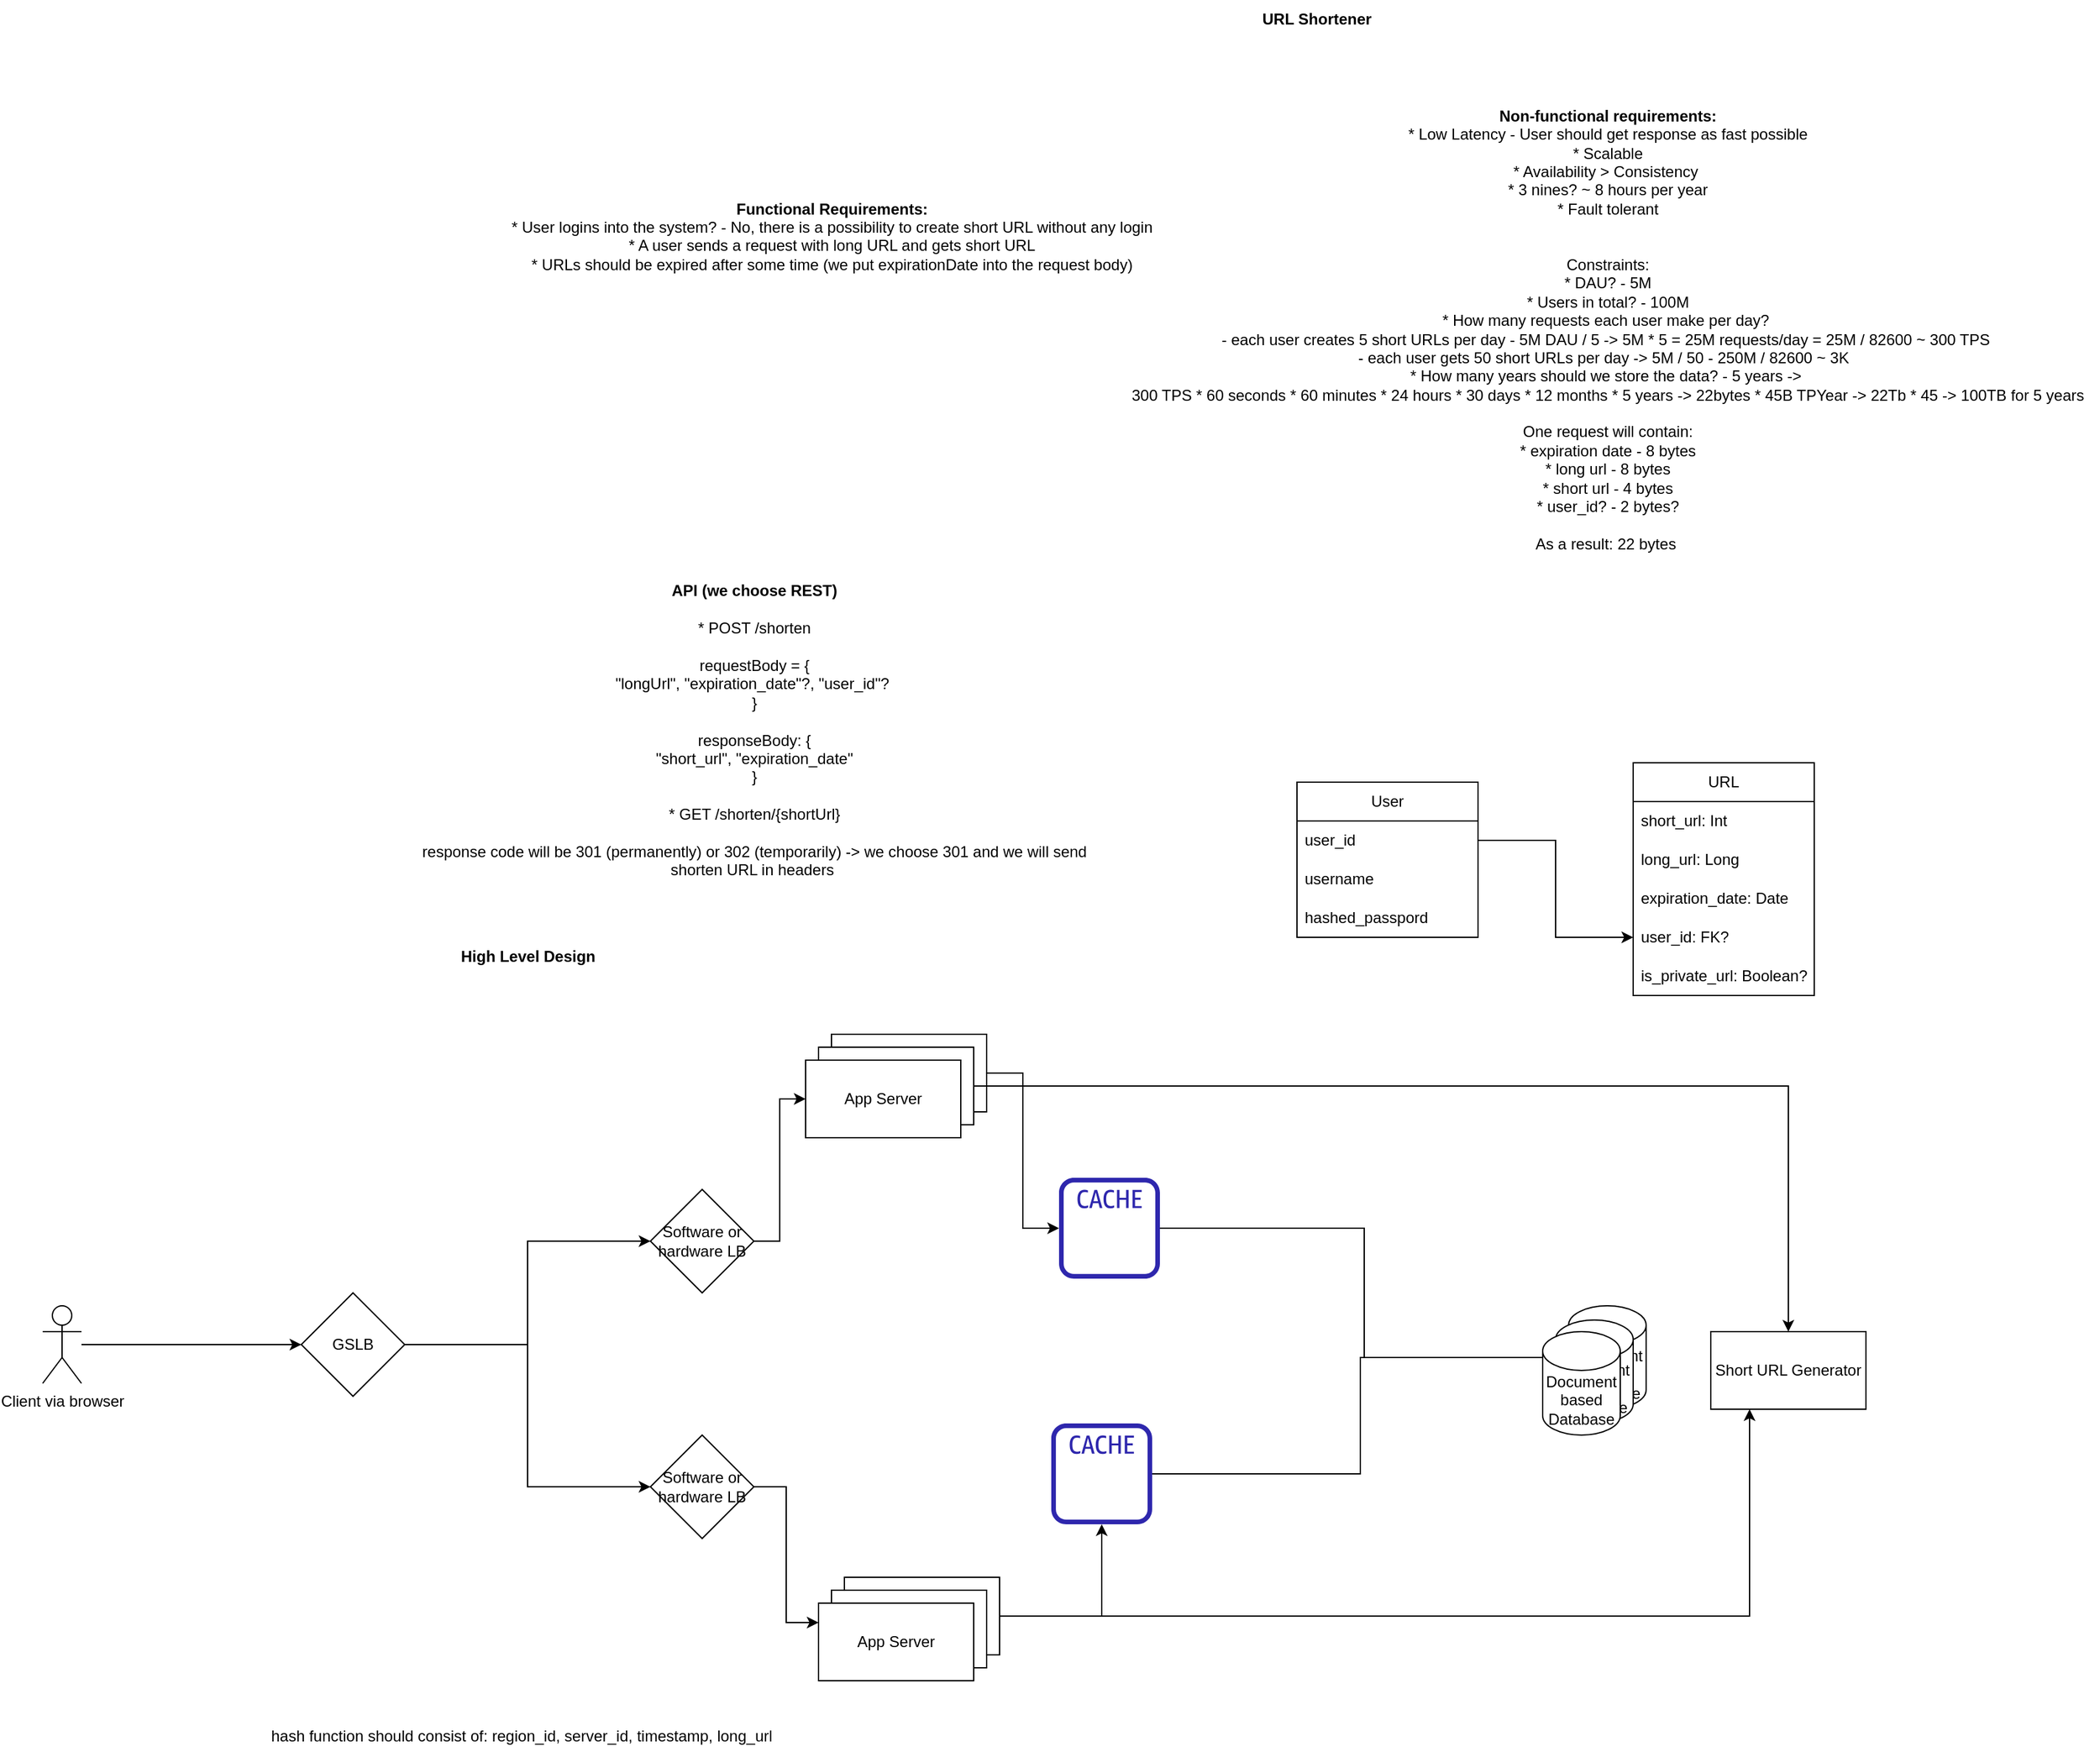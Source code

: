 <mxfile version="21.2.3" type="github">
  <diagram name="Page-1" id="7oC8esP51tHyWvmBuMXx">
    <mxGraphModel dx="2261" dy="1973" grid="1" gridSize="10" guides="1" tooltips="1" connect="1" arrows="1" fold="1" page="1" pageScale="1" pageWidth="827" pageHeight="1169" math="0" shadow="0">
      <root>
        <mxCell id="0" />
        <mxCell id="1" parent="0" />
        <mxCell id="bqKWf17iVh_gCe3MoGTp-11" value="URL" style="swimlane;fontStyle=0;childLayout=stackLayout;horizontal=1;startSize=30;horizontalStack=0;resizeParent=1;resizeParentMax=0;resizeLast=0;collapsible=1;marginBottom=0;whiteSpace=wrap;html=1;" vertex="1" parent="1">
          <mxGeometry x="630" y="490" width="140" height="180" as="geometry" />
        </mxCell>
        <mxCell id="bqKWf17iVh_gCe3MoGTp-12" value="short_url: Int" style="text;strokeColor=none;fillColor=none;align=left;verticalAlign=middle;spacingLeft=4;spacingRight=4;overflow=hidden;points=[[0,0.5],[1,0.5]];portConstraint=eastwest;rotatable=0;whiteSpace=wrap;html=1;" vertex="1" parent="bqKWf17iVh_gCe3MoGTp-11">
          <mxGeometry y="30" width="140" height="30" as="geometry" />
        </mxCell>
        <mxCell id="bqKWf17iVh_gCe3MoGTp-13" value="long_url: Long" style="text;strokeColor=none;fillColor=none;align=left;verticalAlign=middle;spacingLeft=4;spacingRight=4;overflow=hidden;points=[[0,0.5],[1,0.5]];portConstraint=eastwest;rotatable=0;whiteSpace=wrap;html=1;" vertex="1" parent="bqKWf17iVh_gCe3MoGTp-11">
          <mxGeometry y="60" width="140" height="30" as="geometry" />
        </mxCell>
        <mxCell id="bqKWf17iVh_gCe3MoGTp-14" value="expiration_date: Date" style="text;strokeColor=none;fillColor=none;align=left;verticalAlign=middle;spacingLeft=4;spacingRight=4;overflow=hidden;points=[[0,0.5],[1,0.5]];portConstraint=eastwest;rotatable=0;whiteSpace=wrap;html=1;" vertex="1" parent="bqKWf17iVh_gCe3MoGTp-11">
          <mxGeometry y="90" width="140" height="30" as="geometry" />
        </mxCell>
        <mxCell id="bqKWf17iVh_gCe3MoGTp-17" value="user_id: FK?" style="text;strokeColor=none;fillColor=none;align=left;verticalAlign=middle;spacingLeft=4;spacingRight=4;overflow=hidden;points=[[0,0.5],[1,0.5]];portConstraint=eastwest;rotatable=0;whiteSpace=wrap;html=1;" vertex="1" parent="bqKWf17iVh_gCe3MoGTp-11">
          <mxGeometry y="120" width="140" height="30" as="geometry" />
        </mxCell>
        <mxCell id="bqKWf17iVh_gCe3MoGTp-21" value="is_private_url: Boolean?" style="text;strokeColor=none;fillColor=none;align=left;verticalAlign=middle;spacingLeft=4;spacingRight=4;overflow=hidden;points=[[0,0.5],[1,0.5]];portConstraint=eastwest;rotatable=0;whiteSpace=wrap;html=1;" vertex="1" parent="bqKWf17iVh_gCe3MoGTp-11">
          <mxGeometry y="150" width="140" height="30" as="geometry" />
        </mxCell>
        <mxCell id="bqKWf17iVh_gCe3MoGTp-1" value="&lt;b&gt;URL Shortener&lt;/b&gt;" style="text;html=1;align=center;verticalAlign=middle;resizable=0;points=[];autosize=1;strokeColor=none;fillColor=none;" vertex="1" parent="1">
          <mxGeometry x="330" y="-100" width="110" height="30" as="geometry" />
        </mxCell>
        <mxCell id="bqKWf17iVh_gCe3MoGTp-2" value="&lt;b&gt;Functional Requirements:&lt;br&gt;&lt;/b&gt;* User logins into the system? - No, there is a possibility to create short URL without any login&lt;br&gt;* A user sends a request with long URL and gets short URL&lt;br&gt;* URLs should be expired after some time (we put expirationDate into the request body)&lt;br&gt;&amp;nbsp;&amp;nbsp;" style="text;html=1;align=center;verticalAlign=middle;resizable=0;points=[];autosize=1;strokeColor=none;fillColor=none;" vertex="1" parent="1">
          <mxGeometry x="-250" y="50" width="520" height="80" as="geometry" />
        </mxCell>
        <mxCell id="bqKWf17iVh_gCe3MoGTp-3" value="&lt;b&gt;Non-functional requirements:&lt;/b&gt;&lt;br&gt;* Low Latency - User should get response as fast possible&lt;br&gt;* Scalable&lt;br&gt;* Availability &amp;gt; Consistency&amp;nbsp;&lt;br&gt;* 3 nines? ~ 8 hours per year&lt;br&gt;* Fault tolerant&lt;br&gt;&lt;br&gt;&lt;br&gt;Constraints:&lt;br&gt;* DAU? - 5M&lt;br&gt;* Users in total? - 100M&lt;br&gt;* How many requests each user make per day?&amp;nbsp;&lt;br&gt;- each user creates 5 short URLs per day - 5M DAU / 5 -&amp;gt; 5M * 5 = 25M requests/day = 25M / 82600 ~ 300 TPS&amp;nbsp;&lt;br&gt;- each user gets 50 short URLs per day -&amp;gt; 5M / 50 - 250M / 82600 ~ 3K &amp;nbsp;&lt;br&gt;* How many years should we store the data? - 5 years -&amp;gt;&amp;nbsp;&lt;br&gt;300 TPS * 60 seconds * 60 minutes * 24 hours * 30 days * 12 months * 5 years -&amp;gt; 22bytes * 45B TPYear -&amp;gt; 22Tb * 45 -&amp;gt; 100TB for 5 years&lt;br&gt;&lt;br&gt;One request will contain:&lt;br&gt;* expiration date - 8 bytes&lt;br&gt;* long url - 8 bytes&lt;br&gt;* short url - 4 bytes&lt;br&gt;* user_id? - 2 bytes?&lt;br&gt;&lt;br&gt;As a result: 22 bytes&amp;nbsp;" style="text;html=1;align=center;verticalAlign=middle;resizable=0;points=[];autosize=1;strokeColor=none;fillColor=none;" vertex="1" parent="1">
          <mxGeometry x="230" y="-20" width="760" height="350" as="geometry" />
        </mxCell>
        <mxCell id="bqKWf17iVh_gCe3MoGTp-4" value="&lt;b&gt;API (we choose REST)&lt;/b&gt;&lt;br&gt;&lt;br&gt;* POST /shorten&lt;br&gt;&lt;br&gt;requestBody = {&lt;br&gt;&quot;longUrl&quot;, &quot;expiration_date&quot;?, &quot;user_id&quot;?&amp;nbsp;&lt;br&gt;}&lt;br&gt;&lt;br&gt;responseBody: {&lt;br&gt;&quot;short_url&quot;, &quot;expiration_date&quot;&lt;br&gt;}&lt;br&gt;&lt;br&gt;* GET /shorten/{shortUrl}&lt;br&gt;&lt;br&gt;response code will be 301 (permanently) or 302 (temporarily) -&amp;gt; we choose 301 and we will send&lt;br&gt;shorten URL in headers&amp;nbsp;" style="text;html=1;align=center;verticalAlign=middle;resizable=0;points=[];autosize=1;strokeColor=none;fillColor=none;" vertex="1" parent="1">
          <mxGeometry x="-320" y="345" width="540" height="240" as="geometry" />
        </mxCell>
        <mxCell id="bqKWf17iVh_gCe3MoGTp-6" value="User" style="swimlane;fontStyle=0;childLayout=stackLayout;horizontal=1;startSize=30;horizontalStack=0;resizeParent=1;resizeParentMax=0;resizeLast=0;collapsible=1;marginBottom=0;whiteSpace=wrap;html=1;" vertex="1" parent="1">
          <mxGeometry x="370" y="505" width="140" height="120" as="geometry" />
        </mxCell>
        <mxCell id="bqKWf17iVh_gCe3MoGTp-7" value="user_id&lt;span style=&quot;white-space: pre;&quot;&gt;	&lt;/span&gt;" style="text;strokeColor=none;fillColor=none;align=left;verticalAlign=middle;spacingLeft=4;spacingRight=4;overflow=hidden;points=[[0,0.5],[1,0.5]];portConstraint=eastwest;rotatable=0;whiteSpace=wrap;html=1;" vertex="1" parent="bqKWf17iVh_gCe3MoGTp-6">
          <mxGeometry y="30" width="140" height="30" as="geometry" />
        </mxCell>
        <mxCell id="bqKWf17iVh_gCe3MoGTp-8" value="username" style="text;strokeColor=none;fillColor=none;align=left;verticalAlign=middle;spacingLeft=4;spacingRight=4;overflow=hidden;points=[[0,0.5],[1,0.5]];portConstraint=eastwest;rotatable=0;whiteSpace=wrap;html=1;" vertex="1" parent="bqKWf17iVh_gCe3MoGTp-6">
          <mxGeometry y="60" width="140" height="30" as="geometry" />
        </mxCell>
        <mxCell id="bqKWf17iVh_gCe3MoGTp-9" value="hashed_passpord" style="text;strokeColor=none;fillColor=none;align=left;verticalAlign=middle;spacingLeft=4;spacingRight=4;overflow=hidden;points=[[0,0.5],[1,0.5]];portConstraint=eastwest;rotatable=0;whiteSpace=wrap;html=1;" vertex="1" parent="bqKWf17iVh_gCe3MoGTp-6">
          <mxGeometry y="90" width="140" height="30" as="geometry" />
        </mxCell>
        <mxCell id="bqKWf17iVh_gCe3MoGTp-19" style="edgeStyle=orthogonalEdgeStyle;rounded=0;orthogonalLoop=1;jettySize=auto;html=1;exitX=1;exitY=0.5;exitDx=0;exitDy=0;entryX=0;entryY=0.5;entryDx=0;entryDy=0;" edge="1" parent="1" source="bqKWf17iVh_gCe3MoGTp-7" target="bqKWf17iVh_gCe3MoGTp-17">
          <mxGeometry relative="1" as="geometry" />
        </mxCell>
        <mxCell id="bqKWf17iVh_gCe3MoGTp-22" value="Client via browser" style="shape=umlActor;verticalLabelPosition=bottom;verticalAlign=top;html=1;outlineConnect=0;" vertex="1" parent="1">
          <mxGeometry x="-600" y="910" width="30" height="60" as="geometry" />
        </mxCell>
        <mxCell id="bqKWf17iVh_gCe3MoGTp-27" style="edgeStyle=orthogonalEdgeStyle;rounded=0;orthogonalLoop=1;jettySize=auto;html=1;entryX=0;entryY=0.5;entryDx=0;entryDy=0;entryPerimeter=0;" edge="1" parent="1" source="bqKWf17iVh_gCe3MoGTp-54" target="bqKWf17iVh_gCe3MoGTp-25">
          <mxGeometry relative="1" as="geometry" />
        </mxCell>
        <mxCell id="bqKWf17iVh_gCe3MoGTp-24" value="&lt;b&gt;High Level Design&lt;/b&gt;" style="text;html=1;align=center;verticalAlign=middle;resizable=0;points=[];autosize=1;strokeColor=none;fillColor=none;" vertex="1" parent="1">
          <mxGeometry x="-290" y="625" width="130" height="30" as="geometry" />
        </mxCell>
        <mxCell id="bqKWf17iVh_gCe3MoGTp-38" value="" style="edgeStyle=orthogonalEdgeStyle;rounded=0;orthogonalLoop=1;jettySize=auto;html=1;" edge="1" parent="1" source="bqKWf17iVh_gCe3MoGTp-41" target="bqKWf17iVh_gCe3MoGTp-40">
          <mxGeometry relative="1" as="geometry">
            <mxPoint x="-290" y="850" as="sourcePoint" />
            <mxPoint x="10" y="850" as="targetPoint" />
          </mxGeometry>
        </mxCell>
        <mxCell id="bqKWf17iVh_gCe3MoGTp-70" style="edgeStyle=orthogonalEdgeStyle;rounded=0;orthogonalLoop=1;jettySize=auto;html=1;entryX=0;entryY=0.5;entryDx=0;entryDy=0;" edge="1" parent="1" source="bqKWf17iVh_gCe3MoGTp-40" target="bqKWf17iVh_gCe3MoGTp-36">
          <mxGeometry relative="1" as="geometry" />
        </mxCell>
        <mxCell id="bqKWf17iVh_gCe3MoGTp-40" value="Software or hardware LB" style="rhombus;whiteSpace=wrap;html=1;" vertex="1" parent="1">
          <mxGeometry x="-130" y="820" width="80" height="80" as="geometry" />
        </mxCell>
        <mxCell id="bqKWf17iVh_gCe3MoGTp-42" value="" style="edgeStyle=orthogonalEdgeStyle;rounded=0;orthogonalLoop=1;jettySize=auto;html=1;entryX=0;entryY=0.5;entryDx=0;entryDy=0;" edge="1" parent="1" source="bqKWf17iVh_gCe3MoGTp-22" target="bqKWf17iVh_gCe3MoGTp-41">
          <mxGeometry relative="1" as="geometry">
            <mxPoint x="-530" y="860" as="sourcePoint" />
            <mxPoint x="-477" y="860" as="targetPoint" />
          </mxGeometry>
        </mxCell>
        <mxCell id="bqKWf17iVh_gCe3MoGTp-51" style="edgeStyle=orthogonalEdgeStyle;rounded=0;orthogonalLoop=1;jettySize=auto;html=1;entryX=0;entryY=0.5;entryDx=0;entryDy=0;" edge="1" parent="1" source="bqKWf17iVh_gCe3MoGTp-41" target="bqKWf17iVh_gCe3MoGTp-48">
          <mxGeometry relative="1" as="geometry" />
        </mxCell>
        <mxCell id="bqKWf17iVh_gCe3MoGTp-41" value="GSLB" style="rhombus;whiteSpace=wrap;html=1;" vertex="1" parent="1">
          <mxGeometry x="-400" y="900" width="80" height="80" as="geometry" />
        </mxCell>
        <mxCell id="bqKWf17iVh_gCe3MoGTp-44" value="" style="group" vertex="1" connectable="0" parent="1">
          <mxGeometry y="1120" width="140" height="80" as="geometry" />
        </mxCell>
        <mxCell id="bqKWf17iVh_gCe3MoGTp-45" value="App Server" style="rounded=0;whiteSpace=wrap;html=1;" vertex="1" parent="bqKWf17iVh_gCe3MoGTp-44">
          <mxGeometry x="20" width="120" height="60" as="geometry" />
        </mxCell>
        <mxCell id="bqKWf17iVh_gCe3MoGTp-46" value="App Server" style="rounded=0;whiteSpace=wrap;html=1;" vertex="1" parent="bqKWf17iVh_gCe3MoGTp-44">
          <mxGeometry x="10" y="10" width="120" height="60" as="geometry" />
        </mxCell>
        <mxCell id="bqKWf17iVh_gCe3MoGTp-47" value="App Server" style="rounded=0;whiteSpace=wrap;html=1;" vertex="1" parent="bqKWf17iVh_gCe3MoGTp-44">
          <mxGeometry y="20" width="120" height="60" as="geometry" />
        </mxCell>
        <mxCell id="bqKWf17iVh_gCe3MoGTp-50" style="edgeStyle=orthogonalEdgeStyle;rounded=0;orthogonalLoop=1;jettySize=auto;html=1;entryX=0;entryY=0.25;entryDx=0;entryDy=0;" edge="1" parent="1" source="bqKWf17iVh_gCe3MoGTp-48" target="bqKWf17iVh_gCe3MoGTp-47">
          <mxGeometry relative="1" as="geometry" />
        </mxCell>
        <mxCell id="bqKWf17iVh_gCe3MoGTp-48" value="Software or hardware LB" style="rhombus;whiteSpace=wrap;html=1;" vertex="1" parent="1">
          <mxGeometry x="-130" y="1010" width="80" height="80" as="geometry" />
        </mxCell>
        <mxCell id="bqKWf17iVh_gCe3MoGTp-52" value="" style="edgeStyle=orthogonalEdgeStyle;rounded=0;orthogonalLoop=1;jettySize=auto;html=1;entryX=0;entryY=0.5;entryDx=0;entryDy=0;entryPerimeter=0;" edge="1" parent="1" source="bqKWf17iVh_gCe3MoGTp-23" target="bqKWf17iVh_gCe3MoGTp-54">
          <mxGeometry relative="1" as="geometry">
            <mxPoint x="130" y="850" as="sourcePoint" />
            <mxPoint x="470" y="960" as="targetPoint" />
          </mxGeometry>
        </mxCell>
        <mxCell id="bqKWf17iVh_gCe3MoGTp-54" value="" style="sketch=0;outlineConnect=0;fontColor=#232F3E;gradientColor=none;fillColor=#2E27AD;strokeColor=none;dashed=0;verticalLabelPosition=bottom;verticalAlign=top;align=center;html=1;fontSize=12;fontStyle=0;aspect=fixed;pointerEvents=1;shape=mxgraph.aws4.cache_node;" vertex="1" parent="1">
          <mxGeometry x="186" y="811" width="78" height="78" as="geometry" />
        </mxCell>
        <mxCell id="bqKWf17iVh_gCe3MoGTp-58" style="edgeStyle=orthogonalEdgeStyle;rounded=0;orthogonalLoop=1;jettySize=auto;html=1;entryX=0;entryY=0.5;entryDx=0;entryDy=0;entryPerimeter=0;" edge="1" parent="1" source="bqKWf17iVh_gCe3MoGTp-56" target="bqKWf17iVh_gCe3MoGTp-25">
          <mxGeometry relative="1" as="geometry" />
        </mxCell>
        <mxCell id="bqKWf17iVh_gCe3MoGTp-56" value="" style="sketch=0;outlineConnect=0;fontColor=#232F3E;gradientColor=none;fillColor=#2E27AD;strokeColor=none;dashed=0;verticalLabelPosition=bottom;verticalAlign=top;align=center;html=1;fontSize=12;fontStyle=0;aspect=fixed;pointerEvents=1;shape=mxgraph.aws4.cache_node;" vertex="1" parent="1">
          <mxGeometry x="180" y="1001" width="78" height="78" as="geometry" />
        </mxCell>
        <mxCell id="bqKWf17iVh_gCe3MoGTp-57" style="edgeStyle=orthogonalEdgeStyle;rounded=0;orthogonalLoop=1;jettySize=auto;html=1;" edge="1" parent="1" source="bqKWf17iVh_gCe3MoGTp-45" target="bqKWf17iVh_gCe3MoGTp-56">
          <mxGeometry relative="1" as="geometry" />
        </mxCell>
        <mxCell id="bqKWf17iVh_gCe3MoGTp-65" value="" style="group" vertex="1" connectable="0" parent="1">
          <mxGeometry x="560" y="910" width="80" height="100" as="geometry" />
        </mxCell>
        <mxCell id="bqKWf17iVh_gCe3MoGTp-25" value="Document based Database" style="shape=cylinder3;whiteSpace=wrap;html=1;boundedLbl=1;backgroundOutline=1;size=15;" vertex="1" parent="bqKWf17iVh_gCe3MoGTp-65">
          <mxGeometry x="20" width="60" height="80" as="geometry" />
        </mxCell>
        <mxCell id="bqKWf17iVh_gCe3MoGTp-61" value="Document based Database" style="shape=cylinder3;whiteSpace=wrap;html=1;boundedLbl=1;backgroundOutline=1;size=15;" vertex="1" parent="bqKWf17iVh_gCe3MoGTp-65">
          <mxGeometry x="10" y="11" width="60" height="80" as="geometry" />
        </mxCell>
        <mxCell id="bqKWf17iVh_gCe3MoGTp-64" value="Document based Database" style="shape=cylinder3;whiteSpace=wrap;html=1;boundedLbl=1;backgroundOutline=1;size=15;" vertex="1" parent="bqKWf17iVh_gCe3MoGTp-65">
          <mxGeometry y="20" width="60" height="80" as="geometry" />
        </mxCell>
        <mxCell id="bqKWf17iVh_gCe3MoGTp-68" value="Short URL Generator" style="rounded=0;whiteSpace=wrap;html=1;" vertex="1" parent="1">
          <mxGeometry x="690" y="930" width="120" height="60" as="geometry" />
        </mxCell>
        <mxCell id="bqKWf17iVh_gCe3MoGTp-23" value="App Server" style="rounded=0;whiteSpace=wrap;html=1;" vertex="1" parent="1">
          <mxGeometry x="10" y="700" width="120" height="60" as="geometry" />
        </mxCell>
        <mxCell id="bqKWf17iVh_gCe3MoGTp-71" style="edgeStyle=orthogonalEdgeStyle;rounded=0;orthogonalLoop=1;jettySize=auto;html=1;entryX=0.5;entryY=0;entryDx=0;entryDy=0;" edge="1" parent="1" source="bqKWf17iVh_gCe3MoGTp-35" target="bqKWf17iVh_gCe3MoGTp-68">
          <mxGeometry relative="1" as="geometry" />
        </mxCell>
        <mxCell id="bqKWf17iVh_gCe3MoGTp-35" value="App Server" style="rounded=0;whiteSpace=wrap;html=1;" vertex="1" parent="1">
          <mxGeometry y="710" width="120" height="60" as="geometry" />
        </mxCell>
        <mxCell id="bqKWf17iVh_gCe3MoGTp-36" value="App Server" style="rounded=0;whiteSpace=wrap;html=1;" vertex="1" parent="1">
          <mxGeometry x="-10" y="720" width="120" height="60" as="geometry" />
        </mxCell>
        <mxCell id="bqKWf17iVh_gCe3MoGTp-72" style="edgeStyle=orthogonalEdgeStyle;rounded=0;orthogonalLoop=1;jettySize=auto;html=1;entryX=0.25;entryY=1;entryDx=0;entryDy=0;" edge="1" parent="1" source="bqKWf17iVh_gCe3MoGTp-45" target="bqKWf17iVh_gCe3MoGTp-68">
          <mxGeometry relative="1" as="geometry" />
        </mxCell>
        <mxCell id="bqKWf17iVh_gCe3MoGTp-73" value="hash function should consist of: region_id, server_id, timestamp, long_url" style="text;html=1;align=center;verticalAlign=middle;resizable=0;points=[];autosize=1;strokeColor=none;fillColor=none;" vertex="1" parent="1">
          <mxGeometry x="-435" y="1228" width="410" height="30" as="geometry" />
        </mxCell>
      </root>
    </mxGraphModel>
  </diagram>
</mxfile>
